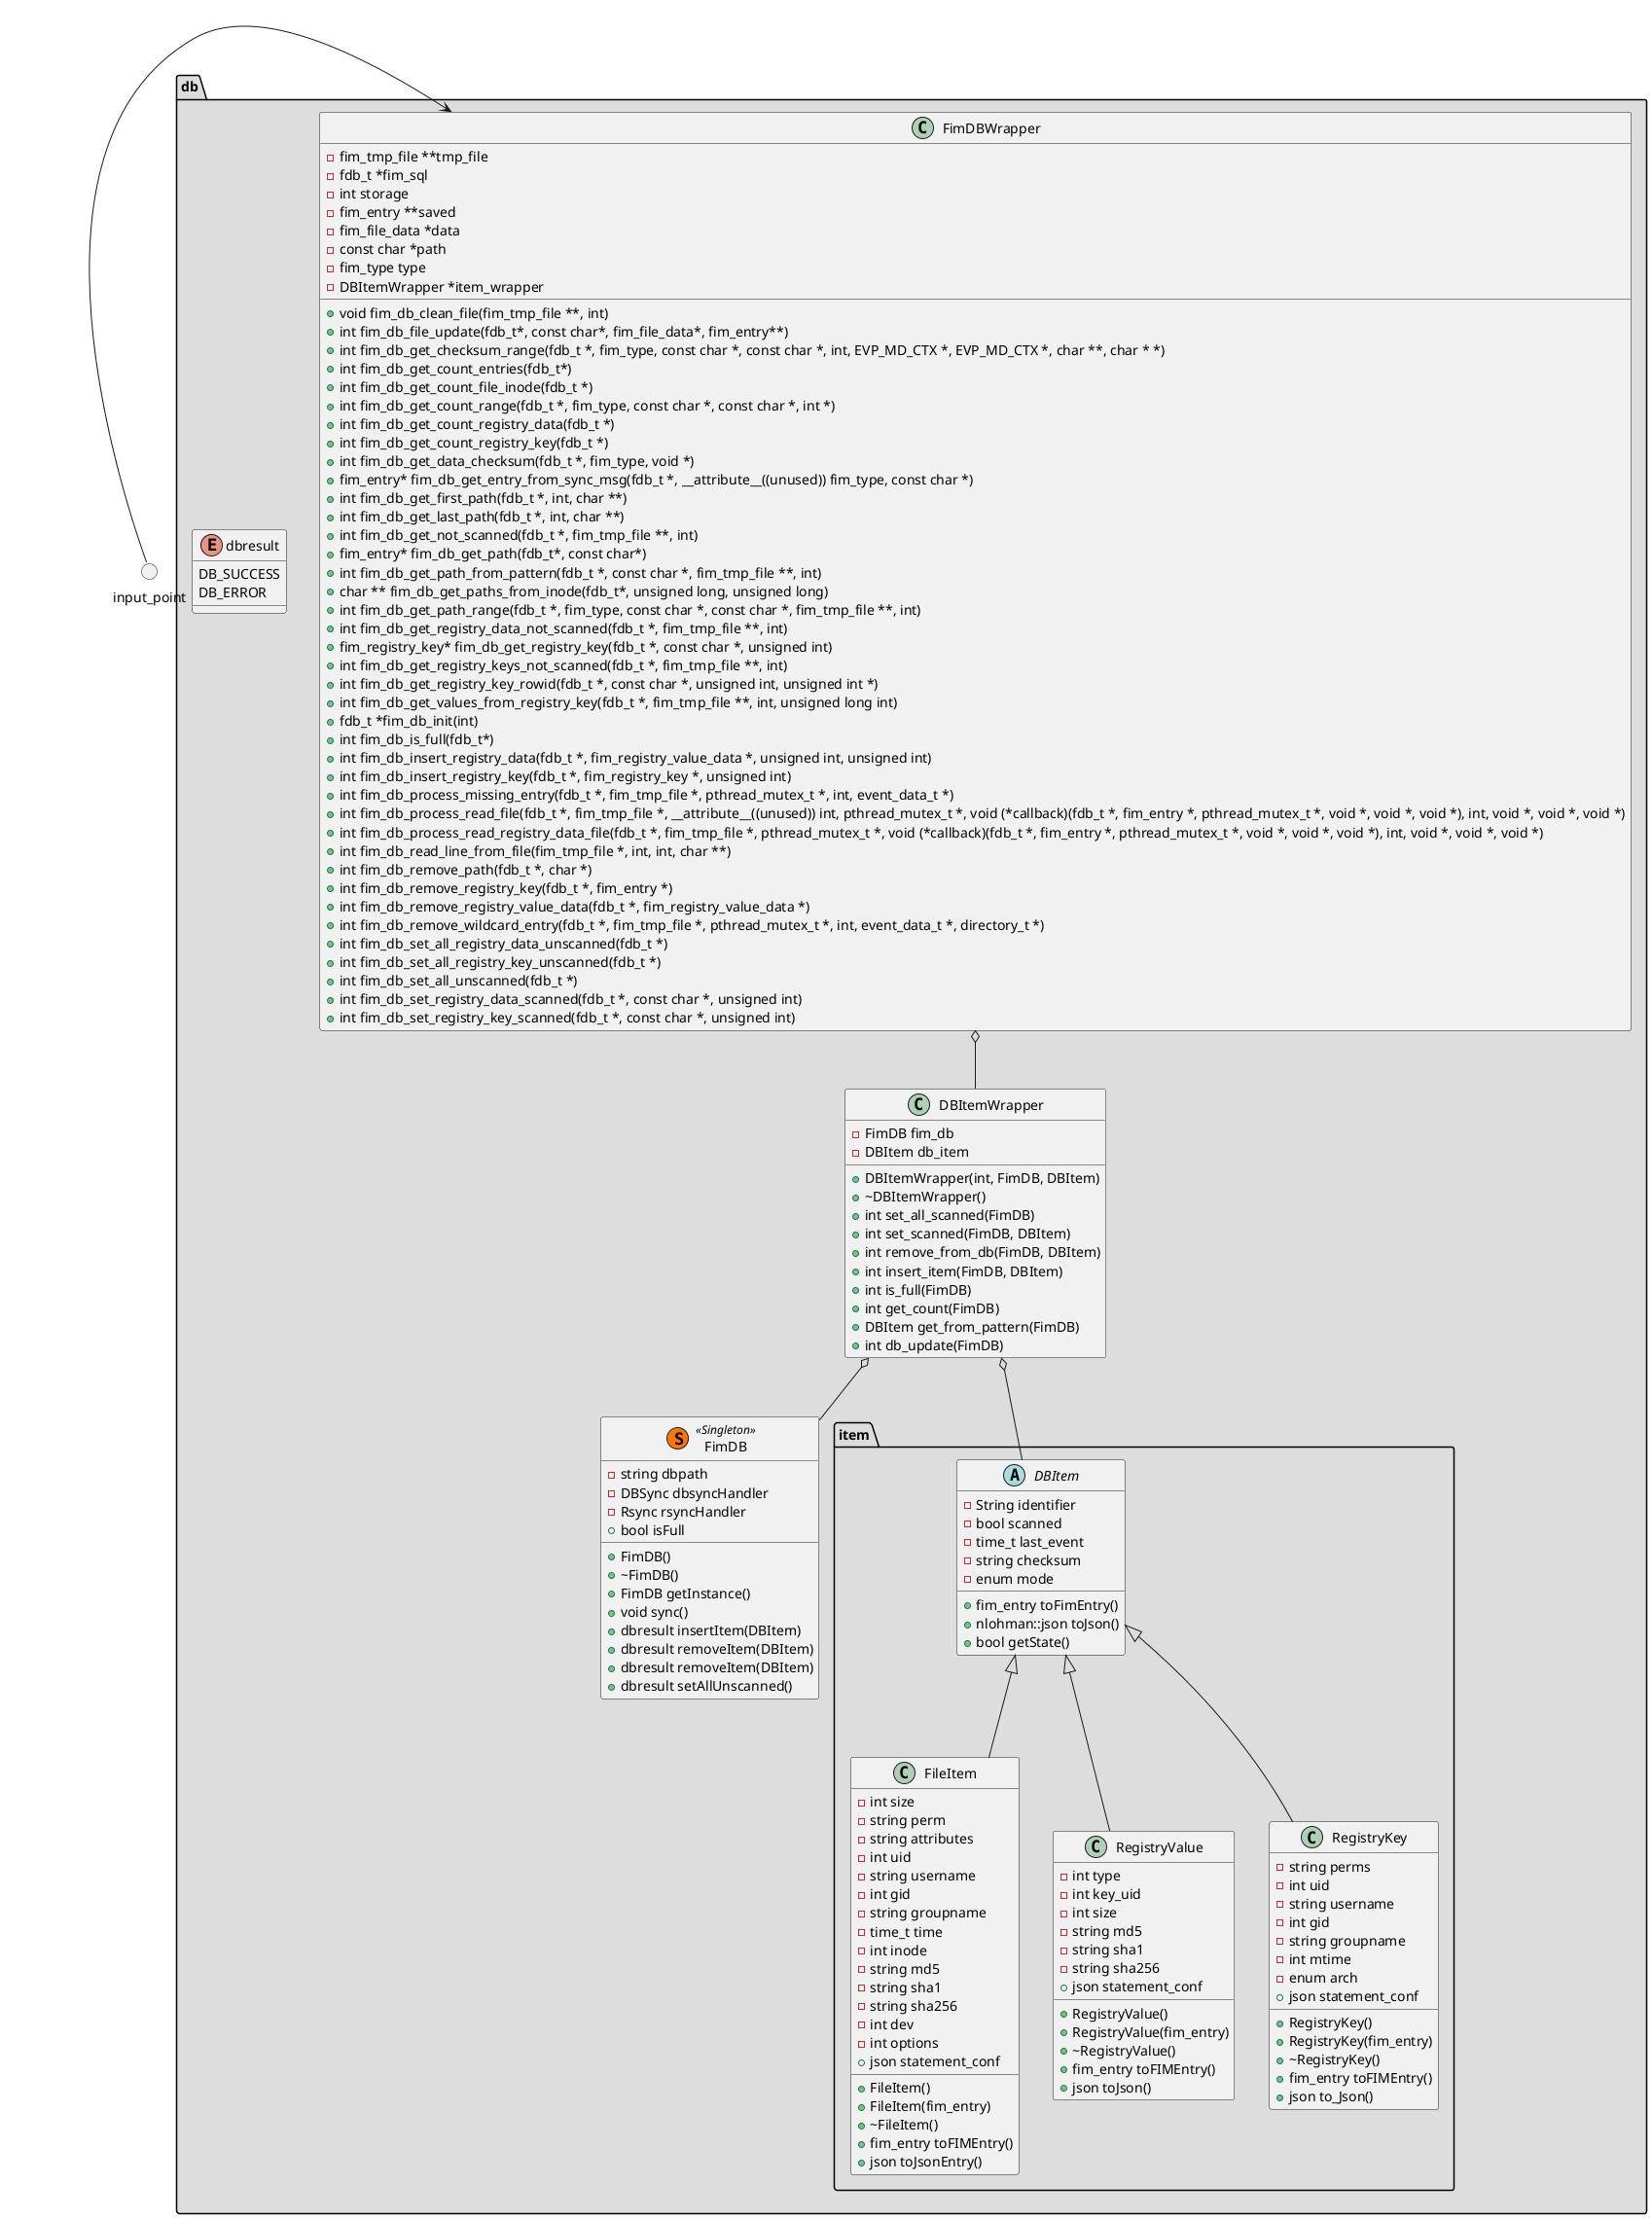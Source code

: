 @startuml db_class
package "db" <<Folder>> #DDDDDD{
    enum "dbresult" {
        DB_SUCCESS
        DB_ERROR
    }
    package "item" <<Folder>> {
        abstract DBItem {
            - String identifier
            - bool scanned
            - time_t last_event
            - string checksum
            - enum mode
            + fim_entry toFimEntry()
            + nlohman::json toJson()
            + bool getState()
        }

        class FileItem {
            - int size
            - string perm
            - string attributes
            - int uid
            - string username
            - int gid
            - string groupname
            - time_t time
            - int inode
            - string md5
            - string sha1
            - string sha256
            - int dev
            - int options
            + json statement_conf
            + FileItem()
            + FileItem(fim_entry)
            + ~FileItem()
            + fim_entry toFIMEntry()
            + json toJsonEntry()
        }
        class "RegistryValue" {
            - int type
            - int key_uid
            - int size
            - string md5
            - string sha1
            - string sha256
            + json statement_conf
            + RegistryValue()
            + RegistryValue(fim_entry)
            + ~RegistryValue()
            + fim_entry toFIMEntry()
            + json toJson()
        }
        class "RegistryKey" {
            - string perms
            - int uid
            - string username
            - int gid
            - string groupname
            - int mtime
            - enum arch
            + json statement_conf
            + RegistryKey()
            + RegistryKey(fim_entry)
            + ~RegistryKey()
            + fim_entry toFIMEntry()
            + json to_Json()
        }
    }
    class "FimDB"  <<(S,#FF7700) Singleton>> {
        - string dbpath
        - DBSync dbsyncHandler
        - Rsync rsyncHandler
        + FimDB()
        + ~FimDB()
        + FimDB getInstance()
        + void sync()
        + bool isFull
        + dbresult insertItem(DBItem)
        + dbresult removeItem(DBItem)
        + dbresult removeItem(DBItem)
        + dbresult setAllUnscanned()
    }
    class FimDBWrapper {
        - fim_tmp_file **tmp_file
        - fdb_t *fim_sql
        - int storage
        - fim_entry **saved
        - fim_file_data *data
        - const char *path
        - fim_type type
        - DBItemWrapper *item_wrapper

        + void fim_db_clean_file(fim_tmp_file **, int)
        + int fim_db_file_update(fdb_t*, const char*, fim_file_data*, fim_entry**)
        + int fim_db_get_checksum_range(fdb_t *, fim_type, const char *, const char *, int, EVP_MD_CTX *, EVP_MD_CTX *, char **, char * *)
        + int fim_db_get_count_entries(fdb_t*)
        + int fim_db_get_count_file_inode(fdb_t *)
        + int fim_db_get_count_range(fdb_t *, fim_type, const char *, const char *, int *)
        + int fim_db_get_count_registry_data(fdb_t *)
        + int fim_db_get_count_registry_key(fdb_t *)
        + int fim_db_get_data_checksum(fdb_t *, fim_type, void *)
        + fim_entry* fim_db_get_entry_from_sync_msg(fdb_t *, __attribute__((unused)) fim_type, const char *)
        + int fim_db_get_first_path(fdb_t *, int, char **)
        + int fim_db_get_last_path(fdb_t *, int, char **)
        + int fim_db_get_not_scanned(fdb_t *, fim_tmp_file **, int)
        + fim_entry* fim_db_get_path(fdb_t*, const char*)
        + int fim_db_get_path_from_pattern(fdb_t *, const char *, fim_tmp_file **, int)
        + char ** fim_db_get_paths_from_inode(fdb_t*, unsigned long, unsigned long)
        + int fim_db_get_path_range(fdb_t *, fim_type, const char *, const char *, fim_tmp_file **, int)
        + int fim_db_get_registry_data_not_scanned(fdb_t *, fim_tmp_file **, int)
        + fim_registry_key* fim_db_get_registry_key(fdb_t *, const char *, unsigned int)
        + int fim_db_get_registry_keys_not_scanned(fdb_t *, fim_tmp_file **, int)
        + int fim_db_get_registry_key_rowid(fdb_t *, const char *, unsigned int, unsigned int *)
        + int fim_db_get_values_from_registry_key(fdb_t *, fim_tmp_file **, int, unsigned long int)
        + fdb_t *fim_db_init(int)
        + int fim_db_is_full(fdb_t*)
        + int fim_db_insert_registry_data(fdb_t *, fim_registry_value_data *, unsigned int, unsigned int)
        + int fim_db_insert_registry_key(fdb_t *, fim_registry_key *, unsigned int)
        + int fim_db_process_missing_entry(fdb_t *, fim_tmp_file *, pthread_mutex_t *, int, event_data_t *)
        + int fim_db_process_read_file(fdb_t *, fim_tmp_file *, __attribute__((unused)) int, pthread_mutex_t *, void (*callback)(fdb_t *, fim_entry *, pthread_mutex_t *, void *, void *, void *), int, void *, void *, void *)
        + int fim_db_process_read_registry_data_file(fdb_t *, fim_tmp_file *, pthread_mutex_t *, void (*callback)(fdb_t *, fim_entry *, pthread_mutex_t *, void *, void *, void *), int, void *, void *, void *)
        + int fim_db_read_line_from_file(fim_tmp_file *, int, int, char **)
        + int fim_db_remove_path(fdb_t *, char *)
        + int fim_db_remove_registry_key(fdb_t *, fim_entry *)
        + int fim_db_remove_registry_value_data(fdb_t *, fim_registry_value_data *)
        + int fim_db_remove_wildcard_entry(fdb_t *, fim_tmp_file *, pthread_mutex_t *, int, event_data_t *, directory_t *)
        + int fim_db_set_all_registry_data_unscanned(fdb_t *)
        + int fim_db_set_all_registry_key_unscanned(fdb_t *)
        + int fim_db_set_all_unscanned(fdb_t *)
        + int fim_db_set_registry_data_scanned(fdb_t *, const char *, unsigned int)
        + int fim_db_set_registry_key_scanned(fdb_t *, const char *, unsigned int)
    }
    class DBItemWrapper {
        - FimDB fim_db
        - DBItem db_item

        + DBItemWrapper(int, FimDB, DBItem)
        + ~DBItemWrapper()
        + int set_all_scanned(FimDB)
        + int set_scanned(FimDB, DBItem)
        + int remove_from_db(FimDB, DBItem)
        + int insert_item(FimDB, DBItem)
        + int is_full(FimDB)
        + int get_count(FimDB)
        + DBItem get_from_pattern(FimDB)
        + int db_update(FimDB)
    }
}
circle input_point

DBItem <|-- FileItem
DBItem <|-- RegistryValue
DBItem <|-- RegistryKey
FimDBWrapper  o-- DBItemWrapper
DBItemWrapper  o-- DBItem
DBItemWrapper  o-- FimDB
input_point => FimDBWrapper
@enduml
